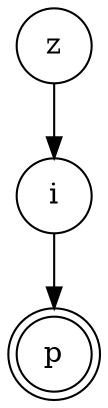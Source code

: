 digraph {   
    node [shape = doublecircle, color = black] p ;
    node [shape = circle];
    node [color= black];
    z -> i -> p;	
}